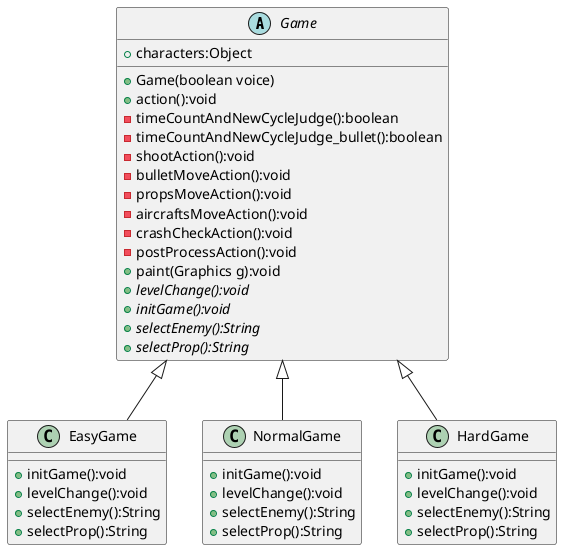 @startuml
abstract class Game {
+ characters:Object
+ Game(boolean voice)
+ action():void
- timeCountAndNewCycleJudge():boolean
- timeCountAndNewCycleJudge_bullet():boolean
- shootAction():void
- bulletMoveAction():void
- propsMoveAction():void
- aircraftsMoveAction():void
- crashCheckAction():void
- postProcessAction():void
+ paint(Graphics g):void
+ {abstract}levelChange():void
+ {abstract}initGame():void
+ {abstract}selectEnemy():String
+ {abstract}selectProp():String


}
class EasyGame extends Game {
+ initGame():void
+ levelChange():void
+ selectEnemy():String
+ selectProp():String
}
class NormalGame extends Game {
+ initGame():void
+ levelChange():void
+ selectEnemy():String
+ selectProp():String

}
class HardGame extends Game {
+ initGame():void
+ levelChange():void
+ selectEnemy():String
+ selectProp():String

}
@enduml